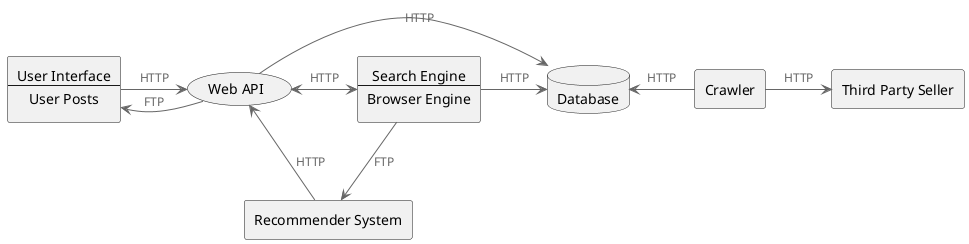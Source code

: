 @startuml
!include <C4/C4_Container>

rectangle UI [
User Interface
--
User Posts
]

rectangle Engines [
Search Engine
--
Browser Engine
]

rectangle "Recommender System" as RS

usecase "Web API" as API
database Database as DB

rectangle "Third Party Seller" as TPS
rectangle Crawler

UI -> API: HTTP
UI <- API: FTP
API -> DB: HTTP
API <-> Engines: HTTP
API <-- RS: HTTP
Engines -> DB: HTTP
DB <- Crawler: HTTP
Engines -> RS: FTP
Crawler -> TPS: HTTP

@enduml